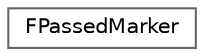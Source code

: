 digraph "Graphical Class Hierarchy"
{
 // INTERACTIVE_SVG=YES
 // LATEX_PDF_SIZE
  bgcolor="transparent";
  edge [fontname=Helvetica,fontsize=10,labelfontname=Helvetica,labelfontsize=10];
  node [fontname=Helvetica,fontsize=10,shape=box,height=0.2,width=0.4];
  rankdir="LR";
  Node0 [id="Node000000",label="FPassedMarker",height=0.2,width=0.4,color="grey40", fillcolor="white", style="filled",URL="$d8/d3c/structFPassedMarker.html",tooltip=" "];
}
